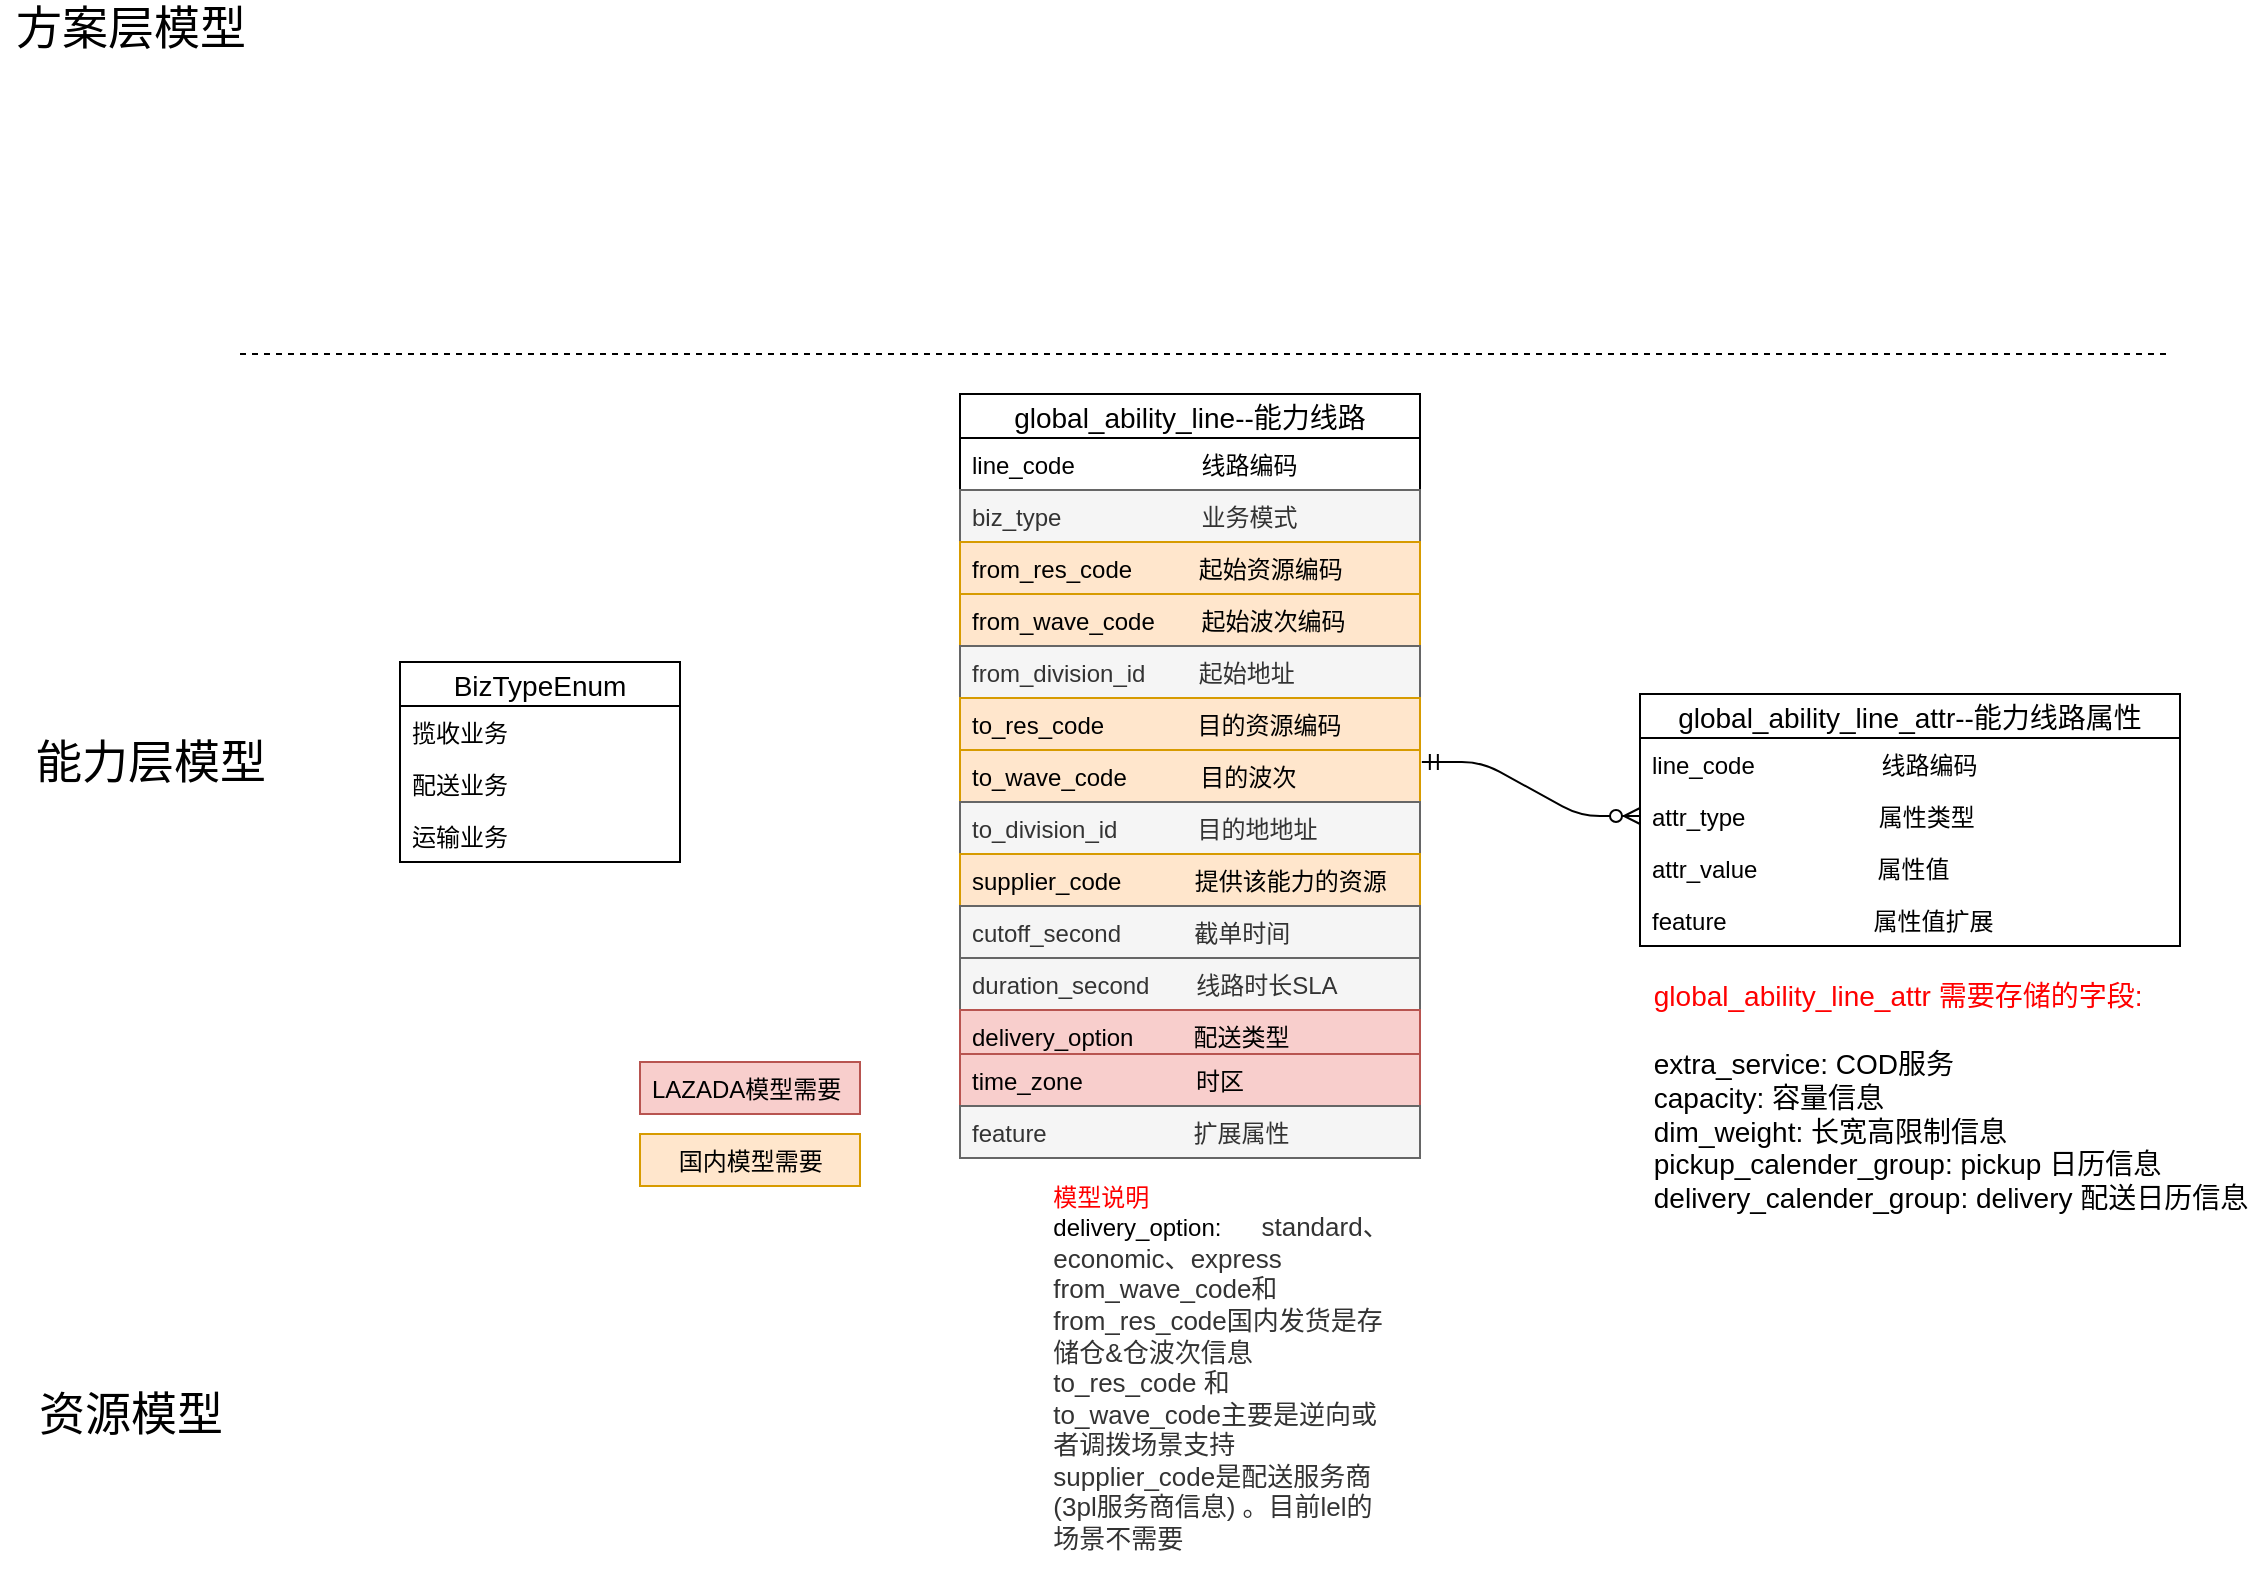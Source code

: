<mxfile version="12.5.1" type="github">
  <diagram id="C5RBs43oDa-KdzZeNtuy" name="Page-1">
    <mxGraphModel dx="1753" dy="1740" grid="1" gridSize="10" guides="1" tooltips="1" connect="1" arrows="1" fold="1" page="1" pageScale="1" pageWidth="827" pageHeight="1169" math="0" shadow="0">
      <root>
        <mxCell id="WIyWlLk6GJQsqaUBKTNV-0"/>
        <mxCell id="WIyWlLk6GJQsqaUBKTNV-1" parent="WIyWlLk6GJQsqaUBKTNV-0"/>
        <mxCell id="9fP7N4kS7fGpAyiYnjO7-0" value="global_ability_line--能力线路" style="swimlane;fontStyle=0;childLayout=stackLayout;horizontal=1;startSize=22;horizontalStack=0;resizeParent=1;resizeParentMax=0;resizeLast=0;collapsible=1;marginBottom=0;swimlaneFillColor=#ffffff;align=center;fontSize=14;" parent="WIyWlLk6GJQsqaUBKTNV-1" vertex="1">
          <mxGeometry x="230" y="60" width="230" height="334" as="geometry"/>
        </mxCell>
        <mxCell id="9fP7N4kS7fGpAyiYnjO7-1" value="line_code                   线路编码" style="text;spacingLeft=4;spacingRight=4;overflow=hidden;rotatable=0;points=[[0,0.5],[1,0.5]];portConstraint=eastwest;fontSize=12;" parent="9fP7N4kS7fGpAyiYnjO7-0" vertex="1">
          <mxGeometry y="22" width="230" height="26" as="geometry"/>
        </mxCell>
        <mxCell id="9fP7N4kS7fGpAyiYnjO7-6" value="biz_type                     业务模式" style="text;spacingLeft=4;spacingRight=4;overflow=hidden;rotatable=0;points=[[0,0.5],[1,0.5]];portConstraint=eastwest;fontSize=12;perimeterSpacing=1;fillColor=#f5f5f5;strokeColor=#666666;fontColor=#333333;" parent="9fP7N4kS7fGpAyiYnjO7-0" vertex="1">
          <mxGeometry y="48" width="230" height="26" as="geometry"/>
        </mxCell>
        <mxCell id="9fP7N4kS7fGpAyiYnjO7-2" value="from_res_code          起始资源编码" style="text;spacingLeft=4;spacingRight=4;overflow=hidden;rotatable=0;points=[[0,0.5],[1,0.5]];portConstraint=eastwest;fontSize=12;fillColor=#ffe6cc;strokeColor=#d79b00;" parent="9fP7N4kS7fGpAyiYnjO7-0" vertex="1">
          <mxGeometry y="74" width="230" height="26" as="geometry"/>
        </mxCell>
        <mxCell id="9fP7N4kS7fGpAyiYnjO7-3" value="from_wave_code       起始波次编码" style="text;strokeColor=#d79b00;fillColor=#ffe6cc;spacingLeft=4;spacingRight=4;overflow=hidden;rotatable=0;points=[[0,0.5],[1,0.5]];portConstraint=eastwest;fontSize=12;" parent="9fP7N4kS7fGpAyiYnjO7-0" vertex="1">
          <mxGeometry y="100" width="230" height="26" as="geometry"/>
        </mxCell>
        <mxCell id="9fP7N4kS7fGpAyiYnjO7-4" value="from_division_id        起始地址" style="text;strokeColor=#666666;fillColor=#f5f5f5;spacingLeft=4;spacingRight=4;overflow=hidden;rotatable=0;points=[[0,0.5],[1,0.5]];portConstraint=eastwest;fontSize=12;fontColor=#333333;" parent="9fP7N4kS7fGpAyiYnjO7-0" vertex="1">
          <mxGeometry y="126" width="230" height="26" as="geometry"/>
        </mxCell>
        <mxCell id="9fP7N4kS7fGpAyiYnjO7-5" value="to_res_code              目的资源编码" style="text;strokeColor=#d79b00;fillColor=#ffe6cc;spacingLeft=4;spacingRight=4;overflow=hidden;rotatable=0;points=[[0,0.5],[1,0.5]];portConstraint=eastwest;fontSize=12;" parent="9fP7N4kS7fGpAyiYnjO7-0" vertex="1">
          <mxGeometry y="152" width="230" height="26" as="geometry"/>
        </mxCell>
        <mxCell id="9fP7N4kS7fGpAyiYnjO7-7" value="to_wave_code           目的波次" style="text;strokeColor=#d79b00;fillColor=#ffe6cc;spacingLeft=4;spacingRight=4;overflow=hidden;rotatable=0;points=[[0,0.5],[1,0.5]];portConstraint=eastwest;fontSize=12;" parent="9fP7N4kS7fGpAyiYnjO7-0" vertex="1">
          <mxGeometry y="178" width="230" height="26" as="geometry"/>
        </mxCell>
        <mxCell id="9fP7N4kS7fGpAyiYnjO7-8" value="to_division_id            目的地地址" style="text;strokeColor=#666666;fillColor=#f5f5f5;spacingLeft=4;spacingRight=4;overflow=hidden;rotatable=0;points=[[0,0.5],[1,0.5]];portConstraint=eastwest;fontSize=12;fontColor=#333333;" parent="9fP7N4kS7fGpAyiYnjO7-0" vertex="1">
          <mxGeometry y="204" width="230" height="26" as="geometry"/>
        </mxCell>
        <mxCell id="9fP7N4kS7fGpAyiYnjO7-10" value="supplier_code           提供该能力的资源" style="text;strokeColor=#d79b00;fillColor=#ffe6cc;spacingLeft=4;spacingRight=4;overflow=hidden;rotatable=0;points=[[0,0.5],[1,0.5]];portConstraint=eastwest;fontSize=12;" parent="9fP7N4kS7fGpAyiYnjO7-0" vertex="1">
          <mxGeometry y="230" width="230" height="26" as="geometry"/>
        </mxCell>
        <mxCell id="9fP7N4kS7fGpAyiYnjO7-9" value="cutoff_second           截单时间" style="text;strokeColor=#666666;fillColor=#f5f5f5;spacingLeft=4;spacingRight=4;overflow=hidden;rotatable=0;points=[[0,0.5],[1,0.5]];portConstraint=eastwest;fontSize=12;fontColor=#333333;" parent="9fP7N4kS7fGpAyiYnjO7-0" vertex="1">
          <mxGeometry y="256" width="230" height="26" as="geometry"/>
        </mxCell>
        <mxCell id="9fP7N4kS7fGpAyiYnjO7-11" value="duration_second       线路时长SLA" style="text;strokeColor=#666666;fillColor=#f5f5f5;spacingLeft=4;spacingRight=4;overflow=hidden;rotatable=0;points=[[0,0.5],[1,0.5]];portConstraint=eastwest;fontSize=12;fontColor=#333333;" parent="9fP7N4kS7fGpAyiYnjO7-0" vertex="1">
          <mxGeometry y="282" width="230" height="26" as="geometry"/>
        </mxCell>
        <mxCell id="ztJhW-txVgWMC0Fm-MHa-3" value="delivery_option         配送类型" style="text;strokeColor=#b85450;fillColor=#f8cecc;spacingLeft=4;spacingRight=4;overflow=hidden;rotatable=0;points=[[0,0.5],[1,0.5]];portConstraint=eastwest;fontSize=12;" parent="9fP7N4kS7fGpAyiYnjO7-0" vertex="1">
          <mxGeometry y="308" width="230" height="26" as="geometry"/>
        </mxCell>
        <mxCell id="9fP7N4kS7fGpAyiYnjO7-12" value="global_ability_line_attr--能力线路属性" style="swimlane;fontStyle=0;childLayout=stackLayout;horizontal=1;startSize=22;fillColor=none;horizontalStack=0;resizeParent=1;resizeParentMax=0;resizeLast=0;collapsible=1;marginBottom=0;swimlaneFillColor=#ffffff;align=center;fontSize=14;" parent="WIyWlLk6GJQsqaUBKTNV-1" vertex="1">
          <mxGeometry x="570" y="210" width="270" height="126" as="geometry"/>
        </mxCell>
        <mxCell id="9fP7N4kS7fGpAyiYnjO7-13" value="line_code                   线路编码" style="text;strokeColor=none;fillColor=none;spacingLeft=4;spacingRight=4;overflow=hidden;rotatable=0;points=[[0,0.5],[1,0.5]];portConstraint=eastwest;fontSize=12;" parent="9fP7N4kS7fGpAyiYnjO7-12" vertex="1">
          <mxGeometry y="22" width="270" height="26" as="geometry"/>
        </mxCell>
        <mxCell id="9fP7N4kS7fGpAyiYnjO7-14" value="attr_type                    属性类型" style="text;strokeColor=none;fillColor=none;spacingLeft=4;spacingRight=4;overflow=hidden;rotatable=0;points=[[0,0.5],[1,0.5]];portConstraint=eastwest;fontSize=12;" parent="9fP7N4kS7fGpAyiYnjO7-12" vertex="1">
          <mxGeometry y="48" width="270" height="26" as="geometry"/>
        </mxCell>
        <mxCell id="ztJhW-txVgWMC0Fm-MHa-0" value="attr_value                  属性值" style="text;strokeColor=none;fillColor=none;spacingLeft=4;spacingRight=4;overflow=hidden;rotatable=0;points=[[0,0.5],[1,0.5]];portConstraint=eastwest;fontSize=12;" parent="9fP7N4kS7fGpAyiYnjO7-12" vertex="1">
          <mxGeometry y="74" width="270" height="26" as="geometry"/>
        </mxCell>
        <mxCell id="9fP7N4kS7fGpAyiYnjO7-23" value="feature                      属性值扩展" style="text;strokeColor=none;fillColor=none;spacingLeft=4;spacingRight=4;overflow=hidden;rotatable=0;points=[[0,0.5],[1,0.5]];portConstraint=eastwest;fontSize=12;" parent="9fP7N4kS7fGpAyiYnjO7-12" vertex="1">
          <mxGeometry y="100" width="270" height="26" as="geometry"/>
        </mxCell>
        <mxCell id="9fP7N4kS7fGpAyiYnjO7-26" value="" style="edgeStyle=entityRelationEdgeStyle;fontSize=12;html=1;endArrow=ERzeroToMany;startArrow=ERmandOne;entryX=0;entryY=0.5;entryDx=0;entryDy=0;exitX=1.004;exitY=0.231;exitDx=0;exitDy=0;exitPerimeter=0;" parent="WIyWlLk6GJQsqaUBKTNV-1" source="9fP7N4kS7fGpAyiYnjO7-7" target="9fP7N4kS7fGpAyiYnjO7-14" edge="1">
          <mxGeometry width="100" height="100" relative="1" as="geometry">
            <mxPoint x="500" y="450" as="sourcePoint"/>
            <mxPoint x="600" y="350" as="targetPoint"/>
          </mxGeometry>
        </mxCell>
        <mxCell id="9fP7N4kS7fGpAyiYnjO7-35" value="BizTypeEnum" style="swimlane;fontStyle=0;childLayout=stackLayout;horizontal=1;startSize=22;fillColor=none;horizontalStack=0;resizeParent=1;resizeParentMax=0;resizeLast=0;collapsible=1;marginBottom=0;swimlaneFillColor=#ffffff;align=center;fontSize=14;" parent="WIyWlLk6GJQsqaUBKTNV-1" vertex="1">
          <mxGeometry x="-50" y="194" width="140" height="100" as="geometry"/>
        </mxCell>
        <mxCell id="9fP7N4kS7fGpAyiYnjO7-36" value="揽收业务" style="text;strokeColor=none;fillColor=none;spacingLeft=4;spacingRight=4;overflow=hidden;rotatable=0;points=[[0,0.5],[1,0.5]];portConstraint=eastwest;fontSize=12;" parent="9fP7N4kS7fGpAyiYnjO7-35" vertex="1">
          <mxGeometry y="22" width="140" height="26" as="geometry"/>
        </mxCell>
        <mxCell id="9fP7N4kS7fGpAyiYnjO7-37" value="配送业务" style="text;strokeColor=none;fillColor=none;spacingLeft=4;spacingRight=4;overflow=hidden;rotatable=0;points=[[0,0.5],[1,0.5]];portConstraint=eastwest;fontSize=12;" parent="9fP7N4kS7fGpAyiYnjO7-35" vertex="1">
          <mxGeometry y="48" width="140" height="26" as="geometry"/>
        </mxCell>
        <mxCell id="9fP7N4kS7fGpAyiYnjO7-38" value="运输业务" style="text;strokeColor=none;fillColor=none;spacingLeft=4;spacingRight=4;overflow=hidden;rotatable=0;points=[[0,0.5],[1,0.5]];portConstraint=eastwest;fontSize=12;" parent="9fP7N4kS7fGpAyiYnjO7-35" vertex="1">
          <mxGeometry y="74" width="140" height="26" as="geometry"/>
        </mxCell>
        <mxCell id="9fP7N4kS7fGpAyiYnjO7-56" value="" style="endArrow=none;dashed=1;html=1;" parent="WIyWlLk6GJQsqaUBKTNV-1" edge="1">
          <mxGeometry width="50" height="50" relative="1" as="geometry">
            <mxPoint x="-130" y="40" as="sourcePoint"/>
            <mxPoint x="834" y="40" as="targetPoint"/>
          </mxGeometry>
        </mxCell>
        <mxCell id="9fP7N4kS7fGpAyiYnjO7-57" value="&lt;font style=&quot;font-size: 23px&quot;&gt;资源模型&lt;/font&gt;" style="text;html=1;align=center;verticalAlign=middle;resizable=0;points=[];autosize=1;" parent="WIyWlLk6GJQsqaUBKTNV-1" vertex="1">
          <mxGeometry x="-240" y="560" width="110" height="20" as="geometry"/>
        </mxCell>
        <mxCell id="9fP7N4kS7fGpAyiYnjO7-58" value="&lt;font style=&quot;font-size: 23px&quot;&gt;能力层模型&lt;/font&gt;" style="text;html=1;align=center;verticalAlign=middle;resizable=0;points=[];autosize=1;" parent="WIyWlLk6GJQsqaUBKTNV-1" vertex="1">
          <mxGeometry x="-240" y="234" width="130" height="20" as="geometry"/>
        </mxCell>
        <mxCell id="9fP7N4kS7fGpAyiYnjO7-83" value="&lt;font style=&quot;font-size: 23px&quot;&gt;方案层模型&lt;/font&gt;" style="text;html=1;align=center;verticalAlign=middle;resizable=0;points=[];autosize=1;" parent="WIyWlLk6GJQsqaUBKTNV-1" vertex="1">
          <mxGeometry x="-250" y="-133" width="130" height="20" as="geometry"/>
        </mxCell>
        <mxCell id="ztJhW-txVgWMC0Fm-MHa-5" value="time_zone                 时区" style="text;strokeColor=#b85450;fillColor=#f8cecc;spacingLeft=4;spacingRight=4;overflow=hidden;rotatable=0;points=[[0,0.5],[1,0.5]];portConstraint=eastwest;fontSize=12;" parent="WIyWlLk6GJQsqaUBKTNV-1" vertex="1">
          <mxGeometry x="230" y="390" width="230" height="26" as="geometry"/>
        </mxCell>
        <mxCell id="ztJhW-txVgWMC0Fm-MHa-6" value="feature                      扩展属性" style="text;strokeColor=#666666;fillColor=#f5f5f5;spacingLeft=4;spacingRight=4;overflow=hidden;rotatable=0;points=[[0,0.5],[1,0.5]];portConstraint=eastwest;fontSize=12;fontColor=#333333;" parent="WIyWlLk6GJQsqaUBKTNV-1" vertex="1">
          <mxGeometry x="230" y="416" width="230" height="26" as="geometry"/>
        </mxCell>
        <mxCell id="ztJhW-txVgWMC0Fm-MHa-7" value="LAZADA模型需要" style="text;strokeColor=#b85450;fillColor=#f8cecc;spacingLeft=4;spacingRight=4;overflow=hidden;rotatable=0;points=[[0,0.5],[1,0.5]];portConstraint=eastwest;fontSize=12;" parent="WIyWlLk6GJQsqaUBKTNV-1" vertex="1">
          <mxGeometry x="70" y="394" width="110" height="26" as="geometry"/>
        </mxCell>
        <mxCell id="ztJhW-txVgWMC0Fm-MHa-8" value="    国内模型需要" style="text;strokeColor=#d79b00;fillColor=#ffe6cc;spacingLeft=4;spacingRight=4;overflow=hidden;rotatable=0;points=[[0,0.5],[1,0.5]];portConstraint=eastwest;fontSize=12;" parent="WIyWlLk6GJQsqaUBKTNV-1" vertex="1">
          <mxGeometry x="70" y="430" width="110" height="26" as="geometry"/>
        </mxCell>
        <mxCell id="ztJhW-txVgWMC0Fm-MHa-9" value="&lt;div style=&quot;text-align: left&quot;&gt;&lt;span&gt;&lt;font color=&quot;#ff0000&quot;&gt;模型说明&lt;/font&gt;&lt;/span&gt;&lt;/div&gt;&lt;div style=&quot;text-align: left&quot;&gt;&lt;span&gt;delivery_option:&amp;nbsp; &amp;nbsp; &amp;nbsp;&amp;nbsp;&lt;/span&gt;&lt;span style=&quot;color: rgb(51 , 51 , 51) ; font-family: &amp;#34;arialmt&amp;#34; , &amp;#34;arial&amp;#34; ; font-size: 13px ; white-space: normal&quot;&gt;standard、&lt;/span&gt;&lt;span style=&quot;color: rgb(51 , 51 , 51) ; font-family: &amp;#34;arialmt&amp;#34; , &amp;#34;arial&amp;#34; ; font-size: 13px ; white-space: normal&quot;&gt;economic、&lt;/span&gt;&lt;span style=&quot;color: rgb(51 , 51 , 51) ; font-family: &amp;#34;arialmt&amp;#34; , &amp;#34;arial&amp;#34; ; font-size: 13px ; white-space: normal&quot;&gt;express&lt;/span&gt;&lt;/div&gt;&lt;span style=&quot;color: rgb(51 , 51 , 51) ; font-family: &amp;#34;arialmt&amp;#34; , &amp;#34;arial&amp;#34; ; font-size: 13px ; white-space: normal&quot;&gt;&lt;div style=&quot;text-align: left&quot;&gt;&lt;span&gt;from_wave_code和from_res_code国内发货是存储仓&amp;amp;仓波次信息&lt;/span&gt;&lt;/div&gt;&lt;div style=&quot;text-align: left&quot;&gt;to_res_code 和to_wave_code主要是逆向或者调拨场景支持&lt;/div&gt;&lt;div style=&quot;text-align: left&quot;&gt;supplier_code是配送服务商(3pl服务商信息) 。目前lel的场景不需要&lt;/div&gt;&lt;div style=&quot;text-align: left&quot;&gt;&lt;span&gt;&lt;br&gt;&lt;/span&gt;&lt;/div&gt;&lt;/span&gt;" style="text;html=1;align=center;verticalAlign=middle;resizable=0;points=[];autosize=1;" parent="WIyWlLk6GJQsqaUBKTNV-1" vertex="1">
          <mxGeometry x="160" y="510" width="400" height="90" as="geometry"/>
        </mxCell>
        <mxCell id="ztJhW-txVgWMC0Fm-MHa-10" value="&lt;div style=&quot;text-align: left&quot;&gt;&lt;span style=&quot;font-size: 14px&quot;&gt;&lt;font color=&quot;#ff0000&quot;&gt;global_ability_line_attr 需要存储的字段:&lt;/font&gt;&lt;/span&gt;&lt;/div&gt;&lt;div style=&quot;text-align: left&quot;&gt;&lt;span style=&quot;font-size: 14px&quot;&gt;&lt;br&gt;&lt;/span&gt;&lt;/div&gt;&lt;div style=&quot;text-align: left&quot;&gt;&lt;span style=&quot;font-size: 14px&quot;&gt;extra_service: COD服务&lt;/span&gt;&lt;/div&gt;&lt;span style=&quot;font-size: 14px&quot;&gt;&lt;div style=&quot;text-align: left&quot;&gt;&lt;span&gt;capacity: 容量信息&lt;/span&gt;&lt;/div&gt;&lt;/span&gt;&lt;span style=&quot;font-size: 14px&quot;&gt;&lt;div style=&quot;text-align: left&quot;&gt;&lt;span&gt;dim_weight: 长宽高限制信息&lt;/span&gt;&lt;/div&gt;&lt;div style=&quot;text-align: left&quot;&gt;&lt;span&gt;pickup_calender_group: pickup 日历信息&lt;/span&gt;&lt;/div&gt;&lt;div style=&quot;text-align: left&quot;&gt;&lt;span&gt;delivery_calender_group: delivery 配送日历信息&lt;/span&gt;&lt;/div&gt;&lt;/span&gt;&lt;span style=&quot;font-size: 14px&quot;&gt;&lt;br&gt;&lt;/span&gt;&lt;div id=&quot;u1490&quot; class=&quot;ax_default&quot; style=&quot;font-family: &amp;#34;arialmt&amp;#34; , &amp;#34;arial&amp;#34; ; font-size: 13px ; color: rgb(51 , 51 , 51) ; line-height: normal ; border-width: 0px ; position: absolute ; left: 963px ; top: 0px ; width: 107px ; height: 35px ; white-space: normal&quot;&gt;&lt;div id=&quot;u1490_text&quot; class=&quot;text &quot; style=&quot;border-width: 0px ; position: absolute ; left: 2px ; top: 10px ; width: 103px ; overflow-wrap: break-word&quot;&gt;&lt;p style=&quot;margin: 0px&quot;&gt;&lt;br&gt;&lt;/p&gt;&lt;/div&gt;&lt;/div&gt;&lt;div id=&quot;u1491&quot; class=&quot;ax_default&quot; style=&quot;font-family: &amp;#34;arialmt&amp;#34; , &amp;#34;arial&amp;#34; ; font-size: 13px ; color: rgb(51 , 51 , 51) ; line-height: normal ; border-width: 0px ; position: absolute ; left: 1070px ; top: 0px ; width: 107px ; height: 35px ; white-space: normal&quot;&gt;&lt;/div&gt;" style="text;html=1;align=center;verticalAlign=middle;resizable=0;points=[];autosize=1;" parent="WIyWlLk6GJQsqaUBKTNV-1" vertex="1">
          <mxGeometry x="570" y="360" width="310" height="120" as="geometry"/>
        </mxCell>
      </root>
    </mxGraphModel>
  </diagram>
</mxfile>
